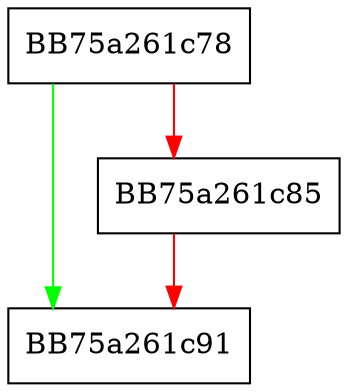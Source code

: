 digraph ClearChildMetadata {
  node [shape="box"];
  graph [splines=ortho];
  BB75a261c78 -> BB75a261c91 [color="green"];
  BB75a261c78 -> BB75a261c85 [color="red"];
  BB75a261c85 -> BB75a261c91 [color="red"];
}